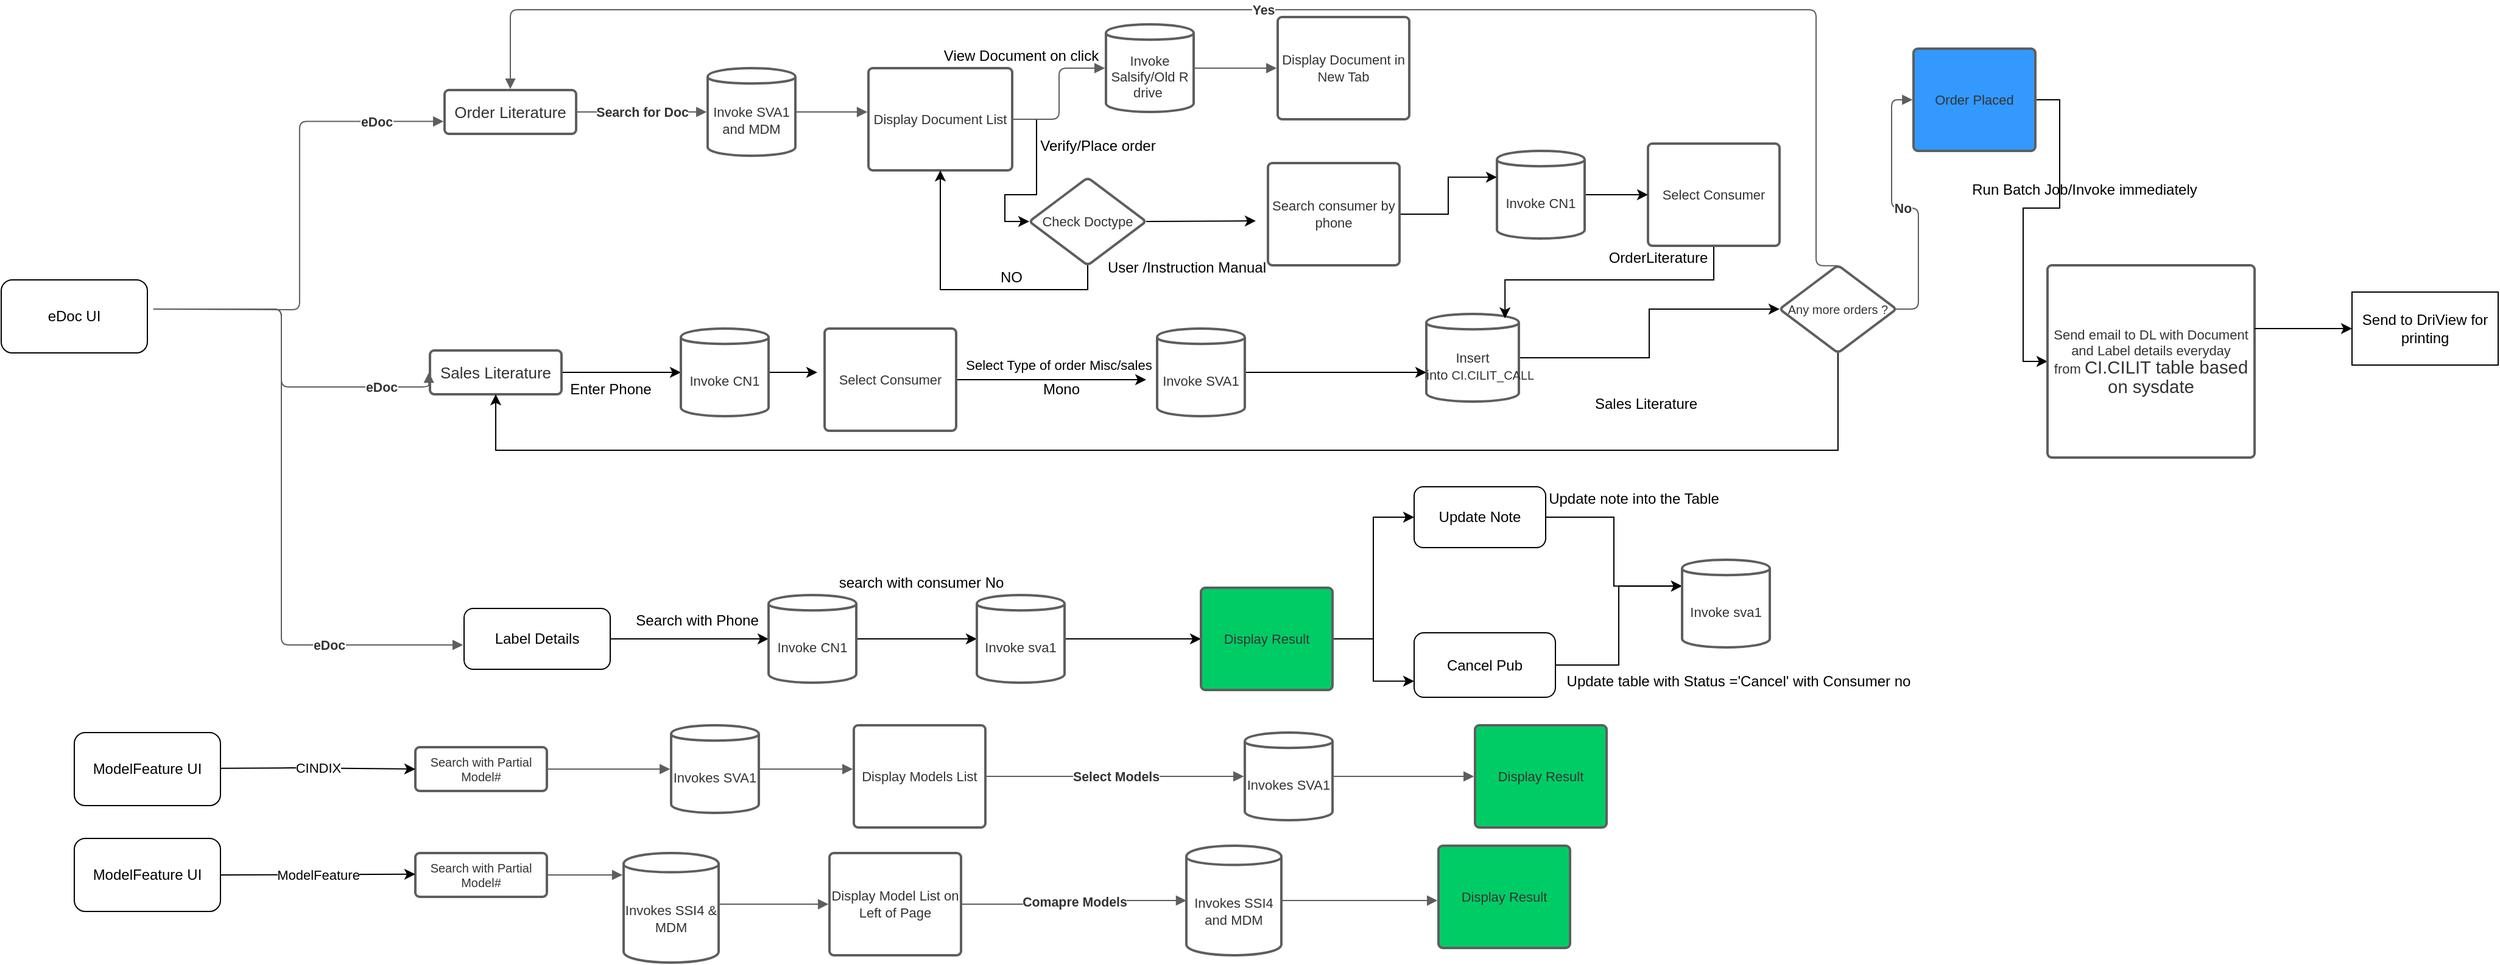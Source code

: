 <mxfile version="13.10.4" type="github">
  <diagram id="0DkKz2EjrmcNMTaaRU0T" name="Page-1">
    <mxGraphModel dx="1460" dy="621" grid="1" gridSize="10" guides="1" tooltips="1" connect="1" arrows="1" fold="1" page="1" pageScale="1" pageWidth="850" pageHeight="1100" math="0" shadow="0">
      <root>
        <mxCell id="0" />
        <mxCell id="1" parent="0" />
        <UserObject label="Order Literature" lucidchartObjectId="pBjLOZaNNB7b" id="a1okjNHGLK1KyI7zbIEn-5">
          <mxCell style="html=1;overflow=block;whiteSpace=wrap;;whiteSpace=wrap;fontSize=13;fontColor=#333333;spacing=0;strokeColor=#5e5e5e;strokeOpacity=100;rounded=1;absoluteArcSize=1;arcSize=7;strokeWidth=2;" vertex="1" zOrder="2" parent="1">
            <mxGeometry x="384" y="84" width="108" height="36" as="geometry" />
          </mxCell>
        </UserObject>
        <mxCell id="a1okjNHGLK1KyI7zbIEn-6" style="edgeStyle=orthogonalEdgeStyle;rounded=0;orthogonalLoop=1;jettySize=auto;html=1;exitX=1;exitY=0.5;exitDx=0;exitDy=0;entryX=0;entryY=0.5;entryDx=0;entryDy=0;" edge="1" parent="1" source="a1okjNHGLK1KyI7zbIEn-7" target="a1okjNHGLK1KyI7zbIEn-80">
          <mxGeometry relative="1" as="geometry" />
        </mxCell>
        <UserObject label="Sales Literature" lucidchartObjectId="YBjLfeXOZ875" id="a1okjNHGLK1KyI7zbIEn-7">
          <mxCell style="html=1;overflow=block;whiteSpace=wrap;;whiteSpace=wrap;fontSize=13;fontColor=#333333;spacing=0;strokeColor=#5e5e5e;strokeOpacity=100;rounded=1;absoluteArcSize=1;arcSize=7;strokeWidth=2;" vertex="1" zOrder="3" parent="1">
            <mxGeometry x="372" y="298" width="108" height="36" as="geometry" />
          </mxCell>
        </UserObject>
        <UserObject label="" lucidchartObjectId="IDjLZH2CIHoi" id="a1okjNHGLK1KyI7zbIEn-9">
          <mxCell style="html=1;jettySize=18;whiteSpace=wrap;fontSize=11;strokeColor=#5E5E5E;rounded=1;arcSize=12;edgeStyle=orthogonalEdgeStyle;startArrow=none;;endArrow=block;endFill=1;;exitX=1.007;exitY=0.5;exitPerimeter=0;entryX=-0.008;entryY=0.5;entryPerimeter=0;" edge="1" parent="1" target="a1okjNHGLK1KyI7zbIEn-7">
            <mxGeometry width="100" height="100" relative="1" as="geometry">
              <Array as="points">
                <mxPoint x="250" y="264" />
                <mxPoint x="250" y="328" />
              </Array>
              <mxPoint x="144.924" y="264" as="sourcePoint" />
            </mxGeometry>
          </mxCell>
        </UserObject>
        <mxCell id="a1okjNHGLK1KyI7zbIEn-10" value="eDoc" style="text;html=1;resizable=0;labelBackgroundColor=#ffffff;align=center;verticalAlign=middle;fontStyle=1;fontColor=#333333;;fontSize=10.667;" vertex="1" parent="a1okjNHGLK1KyI7zbIEn-9">
          <mxGeometry x="0.657" relative="1" as="geometry" />
        </mxCell>
        <UserObject label="" lucidchartObjectId="6DjLCiu6LorC" id="a1okjNHGLK1KyI7zbIEn-11">
          <mxCell style="html=1;jettySize=18;whiteSpace=wrap;fontSize=11;strokeColor=#5E5E5E;rounded=1;arcSize=12;edgeStyle=orthogonalEdgeStyle;startArrow=none;;endArrow=block;endFill=1;;exitX=1.007;exitY=0.5;exitPerimeter=0;entryX=-0.008;entryY=0.717;entryPerimeter=0;" edge="1" parent="1" target="a1okjNHGLK1KyI7zbIEn-5">
            <mxGeometry width="100" height="100" relative="1" as="geometry">
              <Array as="points" />
              <mxPoint x="144.924" y="264" as="sourcePoint" />
            </mxGeometry>
          </mxCell>
        </UserObject>
        <mxCell id="a1okjNHGLK1KyI7zbIEn-12" value="eDoc" style="text;html=1;resizable=0;labelBackgroundColor=#ffffff;align=center;verticalAlign=middle;fontStyle=1;fontColor=#333333;;fontSize=10.667;" vertex="1" parent="a1okjNHGLK1KyI7zbIEn-11">
          <mxGeometry x="0.717" relative="1" as="geometry" />
        </mxCell>
        <UserObject label="" lucidchartObjectId="fEjLspF8iSy~" id="a1okjNHGLK1KyI7zbIEn-13">
          <mxCell style="html=1;jettySize=18;whiteSpace=wrap;fontSize=11;strokeColor=#5E5E5E;rounded=1;arcSize=12;edgeStyle=orthogonalEdgeStyle;startArrow=none;;endArrow=block;endFill=1;;exitX=1.007;exitY=0.5;exitPerimeter=0;entryX=-0.008;entryY=0.5;entryPerimeter=0;" edge="1" parent="1">
            <mxGeometry width="100" height="100" relative="1" as="geometry">
              <Array as="points">
                <mxPoint x="250" y="264" />
                <mxPoint x="250" y="540" />
              </Array>
              <mxPoint x="144.924" y="264" as="sourcePoint" />
              <mxPoint x="399.136" y="540" as="targetPoint" />
            </mxGeometry>
          </mxCell>
        </UserObject>
        <mxCell id="a1okjNHGLK1KyI7zbIEn-14" value="eDoc" style="text;html=1;resizable=0;labelBackgroundColor=#ffffff;align=center;verticalAlign=middle;fontStyle=1;fontColor=#333333;;fontSize=10.667;" vertex="1" parent="a1okjNHGLK1KyI7zbIEn-13">
          <mxGeometry x="0.585" relative="1" as="geometry" />
        </mxCell>
        <UserObject label="Search with  Partial Model#" lucidchartObjectId="1EjL6-oOuRn1" id="a1okjNHGLK1KyI7zbIEn-17">
          <mxCell style="html=1;overflow=block;whiteSpace=wrap;;whiteSpace=wrap;fontSize=10;fontColor=#333333;spacing=0;strokeColor=#5e5e5e;strokeOpacity=100;rounded=1;absoluteArcSize=1;arcSize=7;strokeWidth=2;" vertex="1" zOrder="11" parent="1">
            <mxGeometry x="360" y="624" width="108" height="36" as="geometry" />
          </mxCell>
        </UserObject>
        <UserObject label="Search with  Partial Model#" lucidchartObjectId="lHjLN2XoaWTJ" id="a1okjNHGLK1KyI7zbIEn-18">
          <mxCell style="html=1;overflow=block;whiteSpace=wrap;;whiteSpace=wrap;fontSize=10;fontColor=#333333;spacing=0;strokeColor=#5e5e5e;strokeOpacity=100;rounded=1;absoluteArcSize=1;arcSize=7;strokeWidth=2;" vertex="1" zOrder="12" parent="1">
            <mxGeometry x="360" y="711" width="108" height="36" as="geometry" />
          </mxCell>
        </UserObject>
        <UserObject label="Display Models List" lucidchartObjectId="w.kLbMs-QvT~" id="a1okjNHGLK1KyI7zbIEn-19">
          <mxCell style="html=1;overflow=block;whiteSpace=wrap;;whiteSpace=wrap;fontSize=11;fontColor=#333333;spacing=0;strokeColor=#5e5e5e;strokeOpacity=100;rounded=1;absoluteArcSize=1;arcSize=7;strokeWidth=2;" vertex="1" zOrder="15" parent="1">
            <mxGeometry x="720" y="606" width="108" height="84" as="geometry" />
          </mxCell>
        </UserObject>
        <UserObject label="Display Result" lucidchartObjectId="ralL7fFfY5tx" id="a1okjNHGLK1KyI7zbIEn-21">
          <mxCell style="html=1;overflow=block;whiteSpace=wrap;;whiteSpace=wrap;fontSize=11;fontColor=#333333;spacing=0;strokeColor=#5e5e5e;strokeOpacity=100;rounded=1;absoluteArcSize=1;arcSize=7;strokeWidth=2;fillColor=#00CC66;" vertex="1" zOrder="21" parent="1">
            <mxGeometry x="1230" y="606" width="108" height="84" as="geometry" />
          </mxCell>
        </UserObject>
        <UserObject label="" lucidchartObjectId="JalLRUOVvGad" id="a1okjNHGLK1KyI7zbIEn-22">
          <mxCell style="html=1;jettySize=18;whiteSpace=wrap;fontSize=11;strokeColor=#5E5E5E;rounded=1;arcSize=12;edgeStyle=orthogonalEdgeStyle;startArrow=none;;endArrow=block;endFill=1;;exitX=1.008;exitY=0.5;exitPerimeter=0;entryX=-0.012;entryY=0.5;entryPerimeter=0;" edge="1" parent="1" source="a1okjNHGLK1KyI7zbIEn-17" target="a1okjNHGLK1KyI7zbIEn-43">
            <mxGeometry width="100" height="100" relative="1" as="geometry">
              <Array as="points" />
            </mxGeometry>
          </mxCell>
        </UserObject>
        <UserObject label="" lucidchartObjectId="SalLrzvb_-Va" id="a1okjNHGLK1KyI7zbIEn-23">
          <mxCell style="html=1;jettySize=18;whiteSpace=wrap;fontSize=11;strokeColor=#5E5E5E;rounded=1;arcSize=12;edgeStyle=orthogonalEdgeStyle;startArrow=none;;endArrow=block;endFill=1;;exitX=1.013;exitY=0.5;exitPerimeter=0;entryX=-0.008;entryY=0.5;entryPerimeter=0;" edge="1" parent="1" source="a1okjNHGLK1KyI7zbIEn-45" target="a1okjNHGLK1KyI7zbIEn-21">
            <mxGeometry width="100" height="100" relative="1" as="geometry">
              <Array as="points" />
            </mxGeometry>
          </mxCell>
        </UserObject>
        <UserObject label="Display Model List on Left of Page" lucidchartObjectId="qclLVQgFfYEK" id="a1okjNHGLK1KyI7zbIEn-25">
          <mxCell style="html=1;overflow=block;whiteSpace=wrap;;whiteSpace=wrap;fontSize=11;fontColor=#333333;spacing=0;strokeColor=#5e5e5e;strokeOpacity=100;rounded=1;absoluteArcSize=1;arcSize=7;strokeWidth=2;" vertex="1" zOrder="29" parent="1">
            <mxGeometry x="700" y="711" width="108" height="84" as="geometry" />
          </mxCell>
        </UserObject>
        <UserObject label="" lucidchartObjectId="gdlLRa8zKXkX" id="a1okjNHGLK1KyI7zbIEn-26">
          <mxCell style="html=1;jettySize=18;whiteSpace=wrap;fontSize=11;strokeColor=#5E5E5E;rounded=1;arcSize=12;edgeStyle=orthogonalEdgeStyle;startArrow=none;;endArrow=block;endFill=1;;exitX=1.008;exitY=0.5;exitPerimeter=0;entryX=-0.012;entryY=0.5;entryPerimeter=0;" edge="1" parent="1" source="a1okjNHGLK1KyI7zbIEn-19" target="a1okjNHGLK1KyI7zbIEn-45">
            <mxGeometry width="100" height="100" relative="1" as="geometry">
              <Array as="points" />
            </mxGeometry>
          </mxCell>
        </UserObject>
        <mxCell id="a1okjNHGLK1KyI7zbIEn-27" value="Select Models" style="text;html=1;resizable=0;labelBackgroundColor=#ffffff;align=center;verticalAlign=middle;fontStyle=1;fontColor=#333333;;fontSize=10.667;" vertex="1" parent="a1okjNHGLK1KyI7zbIEn-26">
          <mxGeometry relative="1" as="geometry" />
        </mxCell>
        <UserObject label="" lucidchartObjectId="ydlLN4fiP4Qo" id="a1okjNHGLK1KyI7zbIEn-28">
          <mxCell style="html=1;jettySize=18;whiteSpace=wrap;fontSize=11;strokeColor=#5E5E5E;rounded=1;arcSize=12;edgeStyle=orthogonalEdgeStyle;startArrow=none;;endArrow=block;endFill=1;;exitX=1.008;exitY=0.5;exitPerimeter=0;entryX=0;entryY=0.5;entryDx=0;entryDy=0;" edge="1" parent="1" source="a1okjNHGLK1KyI7zbIEn-25" target="a1okjNHGLK1KyI7zbIEn-48">
            <mxGeometry width="100" height="100" relative="1" as="geometry">
              <Array as="points" />
              <mxPoint x="959" y="726" as="targetPoint" />
            </mxGeometry>
          </mxCell>
        </UserObject>
        <mxCell id="a1okjNHGLK1KyI7zbIEn-29" value="Comapre Models" style="text;html=1;resizable=0;labelBackgroundColor=#ffffff;align=center;verticalAlign=middle;fontStyle=1;fontColor=#333333;;fontSize=10.667;" vertex="1" parent="a1okjNHGLK1KyI7zbIEn-28">
          <mxGeometry relative="1" as="geometry" />
        </mxCell>
        <UserObject label="Display Result" lucidchartObjectId="jelLRvVD97Lu" id="a1okjNHGLK1KyI7zbIEn-30">
          <mxCell style="html=1;overflow=block;whiteSpace=wrap;;whiteSpace=wrap;fontSize=11;fontColor=#333333;spacing=0;strokeColor=#5e5e5e;strokeOpacity=100;rounded=1;absoluteArcSize=1;arcSize=7;strokeWidth=2;fillColor=#00CC66;" vertex="1" zOrder="33" parent="1">
            <mxGeometry x="1200" y="705" width="108" height="84" as="geometry" />
          </mxCell>
        </UserObject>
        <UserObject label="" lucidchartObjectId="qklLeJbfT2Jp" id="a1okjNHGLK1KyI7zbIEn-38">
          <mxCell style="html=1;jettySize=18;whiteSpace=wrap;fontSize=11;strokeColor=#5E5E5E;rounded=1;arcSize=12;edgeStyle=orthogonalEdgeStyle;startArrow=none;;endArrow=block;endFill=1;;exitX=1.012;exitY=0.467;exitPerimeter=0;entryX=-0.008;entryY=0.5;entryPerimeter=0;" edge="1" parent="1" source="a1okjNHGLK1KyI7zbIEn-47" target="a1okjNHGLK1KyI7zbIEn-25">
            <mxGeometry width="100" height="100" relative="1" as="geometry">
              <Array as="points" />
            </mxGeometry>
          </mxCell>
        </UserObject>
        <UserObject label="Invokes SVA1" lucidchartObjectId="5ElLfKKwqaxA" id="a1okjNHGLK1KyI7zbIEn-43">
          <mxCell style="html=1;overflow=block;whiteSpace=wrap;shape=cylinder;size=0.1;anchorPointDirection=0;boundedLbl=1;;whiteSpace=wrap;fontSize=11;fontColor=#333333;spacing=3;strokeColor=#5e5e5e;strokeOpacity=100;rounded=1;absoluteArcSize=1;arcSize=7;strokeWidth=2;" vertex="1" zOrder="52" parent="1">
            <mxGeometry x="570" y="606" width="72" height="72" as="geometry" />
          </mxCell>
        </UserObject>
        <UserObject label="" lucidchartObjectId="vFlLTLDrGMOa" id="a1okjNHGLK1KyI7zbIEn-44">
          <mxCell style="html=1;jettySize=18;whiteSpace=wrap;fontSize=11;strokeColor=#5E5E5E;rounded=1;arcSize=12;edgeStyle=orthogonalEdgeStyle;startArrow=none;;endArrow=block;endFill=1;;exitX=1.013;exitY=0.5;exitPerimeter=0;entryX=-0.008;entryY=0.429;entryPerimeter=0;" edge="1" parent="1" source="a1okjNHGLK1KyI7zbIEn-43" target="a1okjNHGLK1KyI7zbIEn-19">
            <mxGeometry width="100" height="100" relative="1" as="geometry">
              <Array as="points" />
            </mxGeometry>
          </mxCell>
        </UserObject>
        <UserObject label="Invokes SVA1" lucidchartObjectId="FFlL.7ixTbK2" id="a1okjNHGLK1KyI7zbIEn-45">
          <mxCell style="html=1;overflow=block;whiteSpace=wrap;shape=cylinder;size=0.1;anchorPointDirection=0;boundedLbl=1;;whiteSpace=wrap;fontSize=11;fontColor=#333333;spacing=3;strokeColor=#5e5e5e;strokeOpacity=100;rounded=1;absoluteArcSize=1;arcSize=7;strokeWidth=2;" vertex="1" zOrder="54" parent="1">
            <mxGeometry x="1041" y="612" width="72" height="72" as="geometry" />
          </mxCell>
        </UserObject>
        <UserObject label="Invokes SSI4 &amp;amp; MDM" lucidchartObjectId="d3lL2R2NC.Hh" id="a1okjNHGLK1KyI7zbIEn-47">
          <mxCell style="html=1;overflow=block;whiteSpace=wrap;shape=cylinder;size=0.1;anchorPointDirection=0;boundedLbl=1;;whiteSpace=wrap;fontSize=11;fontColor=#333333;spacing=3;strokeColor=#5e5e5e;strokeOpacity=100;rounded=1;absoluteArcSize=1;arcSize=7;strokeWidth=2;" vertex="1" zOrder="56" parent="1">
            <mxGeometry x="531" y="711" width="78" height="90" as="geometry" />
          </mxCell>
        </UserObject>
        <UserObject label="Invokes SSI4 and MDM" lucidchartObjectId="Y3lLBH1f6Dpu" id="a1okjNHGLK1KyI7zbIEn-48">
          <mxCell style="html=1;overflow=block;whiteSpace=wrap;shape=cylinder;size=0.1;anchorPointDirection=0;boundedLbl=1;;whiteSpace=wrap;fontSize=11;fontColor=#333333;spacing=3;strokeColor=#5e5e5e;strokeOpacity=100;rounded=1;absoluteArcSize=1;arcSize=7;strokeWidth=2;" vertex="1" zOrder="58" parent="1">
            <mxGeometry x="993" y="705" width="78" height="90" as="geometry" />
          </mxCell>
        </UserObject>
        <UserObject label="" lucidchartObjectId=".3lLixVcu4Cx" id="a1okjNHGLK1KyI7zbIEn-49">
          <mxCell style="html=1;jettySize=18;whiteSpace=wrap;fontSize=11;strokeColor=#5E5E5E;rounded=1;arcSize=12;edgeStyle=orthogonalEdgeStyle;startArrow=none;;endArrow=block;endFill=1;;exitX=1.012;exitY=0.5;exitPerimeter=0;entryX=-0.008;entryY=0.536;entryPerimeter=0;" edge="1" parent="1" source="a1okjNHGLK1KyI7zbIEn-48" target="a1okjNHGLK1KyI7zbIEn-30">
            <mxGeometry width="100" height="100" relative="1" as="geometry">
              <Array as="points" />
            </mxGeometry>
          </mxCell>
        </UserObject>
        <UserObject label="" lucidchartObjectId="h4lL6PXlET3E" id="a1okjNHGLK1KyI7zbIEn-50">
          <mxCell style="html=1;jettySize=18;whiteSpace=wrap;fontSize=11;strokeColor=#5E5E5E;rounded=1;arcSize=12;edgeStyle=orthogonalEdgeStyle;startArrow=none;;endArrow=block;endFill=1;;exitX=1.008;exitY=0.5;exitPerimeter=0;entryX=-0.012;entryY=0.2;entryPerimeter=0;" edge="1" parent="1" source="a1okjNHGLK1KyI7zbIEn-18" target="a1okjNHGLK1KyI7zbIEn-47">
            <mxGeometry width="100" height="100" relative="1" as="geometry">
              <Array as="points" />
            </mxGeometry>
          </mxCell>
        </UserObject>
        <UserObject label="" lucidchartObjectId="N5lLcx2AEiov" id="a1okjNHGLK1KyI7zbIEn-53">
          <mxCell style="html=1;jettySize=18;whiteSpace=wrap;fontSize=11;strokeColor=#5E5E5E;rounded=1;arcSize=12;edgeStyle=orthogonalEdgeStyle;startArrow=none;;endArrow=block;endFill=1;;exitX=1.008;exitY=0.5;exitPerimeter=0;entryX=-0.012;entryY=0.5;entryPerimeter=0;" edge="1" parent="1" source="a1okjNHGLK1KyI7zbIEn-5" target="a1okjNHGLK1KyI7zbIEn-55">
            <mxGeometry width="100" height="100" relative="1" as="geometry">
              <Array as="points" />
            </mxGeometry>
          </mxCell>
        </UserObject>
        <mxCell id="a1okjNHGLK1KyI7zbIEn-54" value="Search for Doc" style="text;html=1;resizable=0;labelBackgroundColor=#ffffff;align=center;verticalAlign=middle;fontStyle=1;fontColor=#333333;;fontSize=10.667;" vertex="1" parent="a1okjNHGLK1KyI7zbIEn-53">
          <mxGeometry relative="1" as="geometry" />
        </mxCell>
        <UserObject label="Invoke SVA1 and MDM" lucidchartObjectId="U5lLO8k~4eli" id="a1okjNHGLK1KyI7zbIEn-55">
          <mxCell style="html=1;overflow=block;whiteSpace=wrap;shape=cylinder;size=0.1;anchorPointDirection=0;boundedLbl=1;;whiteSpace=wrap;fontSize=11;fontColor=#333333;spacing=3;strokeColor=#5e5e5e;strokeOpacity=100;rounded=1;absoluteArcSize=1;arcSize=7;strokeWidth=2;" vertex="1" zOrder="64" parent="1">
            <mxGeometry x="600" y="66" width="72" height="72" as="geometry" />
          </mxCell>
        </UserObject>
        <mxCell id="a1okjNHGLK1KyI7zbIEn-56" style="edgeStyle=orthogonalEdgeStyle;rounded=0;orthogonalLoop=1;jettySize=auto;html=1;exitX=1;exitY=0.5;exitDx=0;exitDy=0;entryX=0;entryY=0.5;entryDx=0;entryDy=0;" edge="1" parent="1" source="a1okjNHGLK1KyI7zbIEn-57" target="a1okjNHGLK1KyI7zbIEn-93">
          <mxGeometry relative="1" as="geometry" />
        </mxCell>
        <UserObject label="Display Document List" lucidchartObjectId="f6lL8H.bw~57" id="a1okjNHGLK1KyI7zbIEn-57">
          <mxCell style="html=1;overflow=block;whiteSpace=wrap;;whiteSpace=wrap;fontSize=11;fontColor=#333333;spacing=0;strokeColor=#5e5e5e;strokeOpacity=100;rounded=1;absoluteArcSize=1;arcSize=7;strokeWidth=2;" vertex="1" zOrder="65" parent="1">
            <mxGeometry x="732" y="66" width="118" height="84" as="geometry" />
          </mxCell>
        </UserObject>
        <UserObject label="" lucidchartObjectId="46lL.0iiIbT6" id="a1okjNHGLK1KyI7zbIEn-58">
          <mxCell style="html=1;jettySize=18;whiteSpace=wrap;fontSize=11;strokeColor=#5E5E5E;rounded=1;arcSize=12;edgeStyle=orthogonalEdgeStyle;startArrow=none;;endArrow=block;endFill=1;;exitX=1.013;exitY=0.5;exitPerimeter=0;entryX=-0.008;entryY=0.429;entryPerimeter=0;" edge="1" parent="1" source="a1okjNHGLK1KyI7zbIEn-55" target="a1okjNHGLK1KyI7zbIEn-57">
            <mxGeometry width="100" height="100" relative="1" as="geometry">
              <Array as="points" />
            </mxGeometry>
          </mxCell>
        </UserObject>
        <UserObject label="Display Document in New Tab " lucidchartObjectId="q7lL51Yi-YE-" id="a1okjNHGLK1KyI7zbIEn-59">
          <mxCell style="html=1;overflow=block;whiteSpace=wrap;;whiteSpace=wrap;fontSize=11;fontColor=#333333;spacing=0;strokeColor=#5E5E5E;rounded=1;absoluteArcSize=1;arcSize=7;strokeWidth=2;" vertex="1" zOrder="68" parent="1">
            <mxGeometry x="1068" y="24" width="108" height="84" as="geometry" />
          </mxCell>
        </UserObject>
        <UserObject label="Invoke Salsify/Old R drive&amp;nbsp;" lucidchartObjectId="V7lLfkhFgSl-" id="a1okjNHGLK1KyI7zbIEn-60">
          <mxCell style="html=1;overflow=block;whiteSpace=wrap;shape=cylinder;size=0.1;anchorPointDirection=0;boundedLbl=1;;whiteSpace=wrap;fontSize=11;fontColor=#333333;spacing=3;strokeColor=#5e5e5e;strokeOpacity=100;rounded=1;absoluteArcSize=1;arcSize=7;strokeWidth=2;" vertex="1" zOrder="69" parent="1">
            <mxGeometry x="927" y="30" width="72" height="72" as="geometry" />
          </mxCell>
        </UserObject>
        <UserObject label="" lucidchartObjectId="i8lLnyoPt401" id="a1okjNHGLK1KyI7zbIEn-61">
          <mxCell style="html=1;jettySize=18;whiteSpace=wrap;fontSize=11;strokeColor=#5E5E5E;rounded=1;arcSize=12;edgeStyle=orthogonalEdgeStyle;startArrow=none;;endArrow=block;endFill=1;;exitX=1.008;exitY=0.5;exitPerimeter=0;entryX=-0.012;entryY=0.5;entryPerimeter=0;" edge="1" parent="1" source="a1okjNHGLK1KyI7zbIEn-57" target="a1okjNHGLK1KyI7zbIEn-60">
            <mxGeometry width="100" height="100" relative="1" as="geometry">
              <Array as="points" />
            </mxGeometry>
          </mxCell>
        </UserObject>
        <UserObject label="" lucidchartObjectId="m8lL5bD0e4uA" id="a1okjNHGLK1KyI7zbIEn-62">
          <mxCell style="html=1;jettySize=18;whiteSpace=wrap;fontSize=11;strokeColor=#5E5E5E;rounded=1;arcSize=12;edgeStyle=orthogonalEdgeStyle;startArrow=none;;endArrow=block;endFill=1;;exitX=1.013;exitY=0.5;exitPerimeter=0;entryX=-0.008;entryY=0.5;entryPerimeter=0;" edge="1" parent="1" source="a1okjNHGLK1KyI7zbIEn-60" target="a1okjNHGLK1KyI7zbIEn-59">
            <mxGeometry width="100" height="100" relative="1" as="geometry">
              <Array as="points" />
            </mxGeometry>
          </mxCell>
        </UserObject>
        <mxCell id="a1okjNHGLK1KyI7zbIEn-63" style="edgeStyle=orthogonalEdgeStyle;rounded=0;orthogonalLoop=1;jettySize=auto;html=1;exitX=1;exitY=0.5;exitDx=0;exitDy=0;entryX=0;entryY=0.5;entryDx=0;entryDy=0;" edge="1" parent="1" source="a1okjNHGLK1KyI7zbIEn-64" target="a1okjNHGLK1KyI7zbIEn-70">
          <mxGeometry relative="1" as="geometry">
            <mxPoint x="1300" y="192" as="targetPoint" />
          </mxGeometry>
        </mxCell>
        <UserObject label="Insert into&amp;nbsp;&lt;span style=&quot;line-height: 107% ; font-family: &amp;#34;calibri&amp;#34; , sans-serif&quot;&gt;&lt;font style=&quot;font-size: 10px&quot;&gt;CI.CILIT_CALL&lt;/font&gt;&lt;/span&gt;" lucidchartObjectId="f9lLoPnGk6is" id="a1okjNHGLK1KyI7zbIEn-64">
          <mxCell style="html=1;overflow=block;whiteSpace=wrap;shape=cylinder;size=0.1;anchorPointDirection=0;boundedLbl=1;;whiteSpace=wrap;fontSize=11;fontColor=#333333;spacing=3;strokeColor=#5e5e5e;strokeOpacity=100;rounded=1;absoluteArcSize=1;arcSize=7;strokeWidth=2;" vertex="1" zOrder="73" parent="1">
            <mxGeometry x="1190" y="268" width="76" height="72" as="geometry" />
          </mxCell>
        </UserObject>
        <mxCell id="a1okjNHGLK1KyI7zbIEn-65" style="edgeStyle=orthogonalEdgeStyle;rounded=0;orthogonalLoop=1;jettySize=auto;html=1;exitX=0.5;exitY=1;exitDx=0;exitDy=0;entryX=0.85;entryY=0.05;entryDx=0;entryDy=0;entryPerimeter=0;" edge="1" parent="1" source="a1okjNHGLK1KyI7zbIEn-66" target="a1okjNHGLK1KyI7zbIEn-64">
          <mxGeometry relative="1" as="geometry" />
        </mxCell>
        <UserObject label="Select Consumer" lucidchartObjectId="B9lLTGhqk9ZV" id="a1okjNHGLK1KyI7zbIEn-66">
          <mxCell style="html=1;overflow=block;whiteSpace=wrap;;whiteSpace=wrap;fontSize=11;fontColor=#333333;spacing=0;strokeColor=#5e5e5e;strokeOpacity=100;rounded=1;absoluteArcSize=1;arcSize=7;strokeWidth=2;" vertex="1" zOrder="74" parent="1">
            <mxGeometry x="1372" y="128" width="108" height="84" as="geometry" />
          </mxCell>
        </UserObject>
        <mxCell id="a1okjNHGLK1KyI7zbIEn-67" style="edgeStyle=orthogonalEdgeStyle;rounded=0;orthogonalLoop=1;jettySize=auto;html=1;exitX=1;exitY=0.5;exitDx=0;exitDy=0;entryX=0;entryY=0.5;entryDx=0;entryDy=0;" edge="1" parent="1" source="a1okjNHGLK1KyI7zbIEn-68" target="a1okjNHGLK1KyI7zbIEn-66">
          <mxGeometry relative="1" as="geometry" />
        </mxCell>
        <UserObject label="Invoke CN1" lucidchartObjectId="I_lLpCg9F2I." id="a1okjNHGLK1KyI7zbIEn-68">
          <mxCell style="html=1;overflow=block;whiteSpace=wrap;shape=cylinder;size=0.1;anchorPointDirection=0;boundedLbl=1;;whiteSpace=wrap;fontSize=11;fontColor=#333333;spacing=3;strokeColor=#5e5e5e;strokeOpacity=100;rounded=1;absoluteArcSize=1;arcSize=7;strokeWidth=2;" vertex="1" zOrder="75" parent="1">
            <mxGeometry x="1248" y="134" width="72" height="72" as="geometry" />
          </mxCell>
        </UserObject>
        <mxCell id="a1okjNHGLK1KyI7zbIEn-69" style="edgeStyle=orthogonalEdgeStyle;rounded=0;orthogonalLoop=1;jettySize=auto;html=1;exitX=0.5;exitY=1;exitDx=0;exitDy=0;entryX=0.5;entryY=1;entryDx=0;entryDy=0;" edge="1" parent="1" source="a1okjNHGLK1KyI7zbIEn-70" target="a1okjNHGLK1KyI7zbIEn-7">
          <mxGeometry relative="1" as="geometry">
            <Array as="points">
              <mxPoint x="1422" y="380" />
              <mxPoint x="425" y="380" />
            </Array>
          </mxGeometry>
        </mxCell>
        <UserObject label="&lt;font style=&quot;font-size: 10px&quot;&gt;Any more orders ?&lt;/font&gt;" lucidchartObjectId="8_lLlx0jThdN" id="a1okjNHGLK1KyI7zbIEn-70">
          <mxCell style="html=1;overflow=block;whiteSpace=wrap;rhombus;whiteSpace=wrap;fontSize=11;fontColor=#333333;spacing=3;strokeColor=#5e5e5e;strokeOpacity=100;rounded=1;absoluteArcSize=1;arcSize=7;strokeWidth=2;" vertex="1" zOrder="76" parent="1">
            <mxGeometry x="1480" y="228" width="96" height="72" as="geometry" />
          </mxCell>
        </UserObject>
        <UserObject label="" lucidchartObjectId="l.lLKTMPlHPw" id="a1okjNHGLK1KyI7zbIEn-71">
          <mxCell style="html=1;jettySize=18;whiteSpace=wrap;fontSize=10;fontColor=#333333;fontStyle=1;strokeColor=#5E5E5E;rounded=1;arcSize=12;edgeStyle=orthogonalEdgeStyle;startArrow=none;;endArrow=block;endFill=1;;exitX=0.5;exitY=0.006;exitPerimeter=0;entryX=0.5;entryY=-0.025;entryPerimeter=0;" edge="1" parent="1" source="a1okjNHGLK1KyI7zbIEn-70" target="a1okjNHGLK1KyI7zbIEn-5">
            <mxGeometry width="100" height="100" relative="1" as="geometry">
              <Array as="points">
                <mxPoint x="1510" y="228" />
                <mxPoint x="1510" y="18" />
                <mxPoint x="438" y="18" />
              </Array>
            </mxGeometry>
          </mxCell>
        </UserObject>
        <mxCell id="a1okjNHGLK1KyI7zbIEn-72" value="Yes" style="text;html=1;resizable=0;labelBackgroundColor=#ffffff;align=center;verticalAlign=middle;fontStyle=1;fontColor=#333333;;fontSize=10.667;" vertex="1" parent="a1okjNHGLK1KyI7zbIEn-71">
          <mxGeometry relative="1" as="geometry" />
        </mxCell>
        <UserObject label="" lucidchartObjectId="I.lL2wCSHQkV" id="a1okjNHGLK1KyI7zbIEn-73">
          <mxCell style="html=1;jettySize=18;whiteSpace=wrap;fontSize=10;fontColor=#333333;fontStyle=1;strokeColor=#5E5E5E;rounded=1;arcSize=12;edgeStyle=orthogonalEdgeStyle;startArrow=none;;endArrow=block;endFill=1;;exitX=0.991;exitY=0.5;exitPerimeter=0;entryX=-0.008;entryY=0.5;entryPerimeter=0;" edge="1" parent="1" source="a1okjNHGLK1KyI7zbIEn-70" target="a1okjNHGLK1KyI7zbIEn-76">
            <mxGeometry width="100" height="100" relative="1" as="geometry">
              <Array as="points" />
            </mxGeometry>
          </mxCell>
        </UserObject>
        <mxCell id="a1okjNHGLK1KyI7zbIEn-74" value="No" style="text;html=1;resizable=0;labelBackgroundColor=#ffffff;align=center;verticalAlign=middle;fontStyle=1;fontColor=#333333;;fontSize=10.667;" vertex="1" parent="a1okjNHGLK1KyI7zbIEn-73">
          <mxGeometry relative="1" as="geometry" />
        </mxCell>
        <mxCell id="a1okjNHGLK1KyI7zbIEn-75" style="edgeStyle=orthogonalEdgeStyle;rounded=0;orthogonalLoop=1;jettySize=auto;html=1;exitX=1;exitY=0.5;exitDx=0;exitDy=0;entryX=0;entryY=0.5;entryDx=0;entryDy=0;" edge="1" parent="1" source="a1okjNHGLK1KyI7zbIEn-76" target="a1okjNHGLK1KyI7zbIEn-90">
          <mxGeometry relative="1" as="geometry" />
        </mxCell>
        <UserObject label="Order Placed" lucidchartObjectId="R.lLBaoUMZ3C" id="a1okjNHGLK1KyI7zbIEn-76">
          <mxCell style="html=1;overflow=block;whiteSpace=wrap;;whiteSpace=wrap;fontSize=11;fontColor=#333333;spacing=0;strokeColor=#5e5e5e;strokeOpacity=100;rounded=1;absoluteArcSize=1;arcSize=7;strokeWidth=2;fillColor=#3399FF;" vertex="1" zOrder="79" parent="1">
            <mxGeometry x="1590" y="50" width="100" height="84" as="geometry" />
          </mxCell>
        </UserObject>
        <mxCell id="a1okjNHGLK1KyI7zbIEn-77" value="View Document on click" style="text;html=1;align=center;verticalAlign=middle;resizable=0;points=[];autosize=1;" vertex="1" parent="1">
          <mxGeometry x="787" y="46" width="140" height="20" as="geometry" />
        </mxCell>
        <mxCell id="a1okjNHGLK1KyI7zbIEn-79" style="edgeStyle=orthogonalEdgeStyle;rounded=0;orthogonalLoop=1;jettySize=auto;html=1;exitX=1;exitY=0.5;exitDx=0;exitDy=0;" edge="1" parent="1" source="a1okjNHGLK1KyI7zbIEn-80">
          <mxGeometry relative="1" as="geometry">
            <mxPoint x="690" y="316" as="targetPoint" />
          </mxGeometry>
        </mxCell>
        <UserObject label="Invoke CN1" lucidchartObjectId="I_lLpCg9F2I." id="a1okjNHGLK1KyI7zbIEn-80">
          <mxCell style="html=1;overflow=block;whiteSpace=wrap;shape=cylinder;size=0.1;anchorPointDirection=0;boundedLbl=1;;whiteSpace=wrap;fontSize=11;fontColor=#333333;spacing=3;strokeColor=#5e5e5e;strokeOpacity=100;rounded=1;absoluteArcSize=1;arcSize=7;strokeWidth=2;" vertex="1" zOrder="75" parent="1">
            <mxGeometry x="578" y="280" width="72" height="72" as="geometry" />
          </mxCell>
        </UserObject>
        <mxCell id="a1okjNHGLK1KyI7zbIEn-81" style="edgeStyle=orthogonalEdgeStyle;rounded=0;orthogonalLoop=1;jettySize=auto;html=1;exitX=1;exitY=0.5;exitDx=0;exitDy=0;" edge="1" parent="1" source="a1okjNHGLK1KyI7zbIEn-83">
          <mxGeometry relative="1" as="geometry">
            <mxPoint x="960" y="322" as="targetPoint" />
            <Array as="points">
              <mxPoint x="880" y="322" />
              <mxPoint x="880" y="322" />
            </Array>
          </mxGeometry>
        </mxCell>
        <mxCell id="a1okjNHGLK1KyI7zbIEn-82" value="Select Type of order Misc/sales" style="edgeLabel;html=1;align=center;verticalAlign=middle;resizable=0;points=[];" vertex="1" connectable="0" parent="a1okjNHGLK1KyI7zbIEn-81">
          <mxGeometry x="-0.053" y="18" relative="1" as="geometry">
            <mxPoint x="10" y="6" as="offset" />
          </mxGeometry>
        </mxCell>
        <UserObject label="Select Consumer" lucidchartObjectId="B9lLTGhqk9ZV" id="a1okjNHGLK1KyI7zbIEn-83">
          <mxCell style="html=1;overflow=block;whiteSpace=wrap;;whiteSpace=wrap;fontSize=11;fontColor=#333333;spacing=0;strokeColor=#5e5e5e;strokeOpacity=100;rounded=1;absoluteArcSize=1;arcSize=7;strokeWidth=2;" vertex="1" zOrder="74" parent="1">
            <mxGeometry x="696" y="280" width="108" height="84" as="geometry" />
          </mxCell>
        </UserObject>
        <mxCell id="a1okjNHGLK1KyI7zbIEn-84" style="edgeStyle=orthogonalEdgeStyle;rounded=0;orthogonalLoop=1;jettySize=auto;html=1;exitX=1;exitY=0.5;exitDx=0;exitDy=0;" edge="1" parent="1" source="a1okjNHGLK1KyI7zbIEn-85">
          <mxGeometry relative="1" as="geometry">
            <mxPoint x="1190" y="316" as="targetPoint" />
          </mxGeometry>
        </mxCell>
        <UserObject label="Invoke SVA1" lucidchartObjectId="I_lLpCg9F2I." id="a1okjNHGLK1KyI7zbIEn-85">
          <mxCell style="html=1;overflow=block;whiteSpace=wrap;shape=cylinder;size=0.1;anchorPointDirection=0;boundedLbl=1;;whiteSpace=wrap;fontSize=11;fontColor=#333333;spacing=3;strokeColor=#5e5e5e;strokeOpacity=100;rounded=1;absoluteArcSize=1;arcSize=7;strokeWidth=2;" vertex="1" zOrder="75" parent="1">
            <mxGeometry x="969" y="280" width="72" height="72" as="geometry" />
          </mxCell>
        </UserObject>
        <mxCell id="a1okjNHGLK1KyI7zbIEn-86" value="Mono" style="text;html=1;align=center;verticalAlign=middle;resizable=0;points=[];autosize=1;" vertex="1" parent="1">
          <mxGeometry x="865" y="320" width="50" height="20" as="geometry" />
        </mxCell>
        <mxCell id="a1okjNHGLK1KyI7zbIEn-87" value="Enter Phone" style="text;html=1;align=center;verticalAlign=middle;resizable=0;points=[];autosize=1;" vertex="1" parent="1">
          <mxGeometry x="480" y="320" width="80" height="20" as="geometry" />
        </mxCell>
        <mxCell id="a1okjNHGLK1KyI7zbIEn-88" value="OrderLiterature" style="text;html=1;align=center;verticalAlign=middle;resizable=0;points=[];autosize=1;" vertex="1" parent="1">
          <mxGeometry x="1330" y="212" width="100" height="20" as="geometry" />
        </mxCell>
        <mxCell id="a1okjNHGLK1KyI7zbIEn-89" value="Sales Literature" style="text;html=1;align=center;verticalAlign=middle;resizable=0;points=[];autosize=1;" vertex="1" parent="1">
          <mxGeometry x="1320" y="332" width="100" height="20" as="geometry" />
        </mxCell>
        <UserObject label="Send email to DL with Document and Label details everyday from&amp;nbsp;&lt;span style=&quot;font-size: 11.0pt ; line-height: 107% ; font-family: &amp;#34;calibri&amp;#34; , sans-serif&quot;&gt;CI.CILIT table based on sysdate&lt;/span&gt;" lucidchartObjectId="q7lL51Yi-YE-" id="a1okjNHGLK1KyI7zbIEn-90">
          <mxCell style="html=1;overflow=block;whiteSpace=wrap;;whiteSpace=wrap;fontSize=11;fontColor=#333333;spacing=0;strokeColor=#5E5E5E;rounded=1;absoluteArcSize=1;arcSize=7;strokeWidth=2;" vertex="1" zOrder="68" parent="1">
            <mxGeometry x="1700" y="228" width="170" height="158" as="geometry" />
          </mxCell>
        </UserObject>
        <mxCell id="a1okjNHGLK1KyI7zbIEn-91" style="edgeStyle=orthogonalEdgeStyle;rounded=0;orthogonalLoop=1;jettySize=auto;html=1;exitX=0.5;exitY=1;exitDx=0;exitDy=0;entryX=0.5;entryY=1;entryDx=0;entryDy=0;" edge="1" parent="1" source="a1okjNHGLK1KyI7zbIEn-93" target="a1okjNHGLK1KyI7zbIEn-57">
          <mxGeometry relative="1" as="geometry" />
        </mxCell>
        <mxCell id="a1okjNHGLK1KyI7zbIEn-92" style="edgeStyle=orthogonalEdgeStyle;rounded=0;orthogonalLoop=1;jettySize=auto;html=1;exitX=1;exitY=0.5;exitDx=0;exitDy=0;" edge="1" parent="1" source="a1okjNHGLK1KyI7zbIEn-93">
          <mxGeometry relative="1" as="geometry">
            <mxPoint x="1050" y="191.529" as="targetPoint" />
          </mxGeometry>
        </mxCell>
        <UserObject label="Check Doctype" lucidchartObjectId="8_lLlx0jThdN" id="a1okjNHGLK1KyI7zbIEn-93">
          <mxCell style="html=1;overflow=block;whiteSpace=wrap;rhombus;whiteSpace=wrap;fontSize=11;fontColor=#333333;spacing=3;strokeColor=#5e5e5e;strokeOpacity=100;rounded=1;absoluteArcSize=1;arcSize=7;strokeWidth=2;" vertex="1" zOrder="76" parent="1">
            <mxGeometry x="864" y="156" width="96" height="72" as="geometry" />
          </mxCell>
        </UserObject>
        <mxCell id="a1okjNHGLK1KyI7zbIEn-94" value="User /Instruction Manual" style="text;html=1;align=center;verticalAlign=middle;resizable=0;points=[];autosize=1;" vertex="1" parent="1">
          <mxGeometry x="918" y="220" width="150" height="20" as="geometry" />
        </mxCell>
        <mxCell id="a1okjNHGLK1KyI7zbIEn-95" value="Verify/Place order" style="text;html=1;align=center;verticalAlign=middle;resizable=0;points=[];autosize=1;" vertex="1" parent="1">
          <mxGeometry x="865" y="120" width="110" height="20" as="geometry" />
        </mxCell>
        <mxCell id="a1okjNHGLK1KyI7zbIEn-96" value="NO" style="text;html=1;align=center;verticalAlign=middle;resizable=0;points=[];autosize=1;" vertex="1" parent="1">
          <mxGeometry x="834" y="228" width="30" height="20" as="geometry" />
        </mxCell>
        <mxCell id="a1okjNHGLK1KyI7zbIEn-97" style="edgeStyle=orthogonalEdgeStyle;rounded=0;orthogonalLoop=1;jettySize=auto;html=1;exitX=1;exitY=0.5;exitDx=0;exitDy=0;entryX=0;entryY=0.3;entryDx=0;entryDy=0;" edge="1" parent="1" source="a1okjNHGLK1KyI7zbIEn-98" target="a1okjNHGLK1KyI7zbIEn-68">
          <mxGeometry relative="1" as="geometry" />
        </mxCell>
        <UserObject label="Search consumer by phone" lucidchartObjectId="B9lLTGhqk9ZV" id="a1okjNHGLK1KyI7zbIEn-98">
          <mxCell style="html=1;overflow=block;whiteSpace=wrap;;whiteSpace=wrap;fontSize=11;fontColor=#333333;spacing=0;strokeColor=#5e5e5e;strokeOpacity=100;rounded=1;absoluteArcSize=1;arcSize=7;strokeWidth=2;" vertex="1" zOrder="74" parent="1">
            <mxGeometry x="1060" y="144" width="108" height="84" as="geometry" />
          </mxCell>
        </UserObject>
        <mxCell id="a1okjNHGLK1KyI7zbIEn-99" value="Run Batch Job/Invoke immediately" style="text;html=1;align=center;verticalAlign=middle;resizable=0;points=[];autosize=1;" vertex="1" parent="1">
          <mxGeometry x="1630" y="156" width="200" height="20" as="geometry" />
        </mxCell>
        <mxCell id="a1okjNHGLK1KyI7zbIEn-101" value="ModelFeature" style="endArrow=classic;html=1;exitX=1;exitY=0.5;exitDx=0;exitDy=0;" edge="1" parent="1" source="a1okjNHGLK1KyI7zbIEn-103">
          <mxGeometry relative="1" as="geometry">
            <mxPoint x="260" y="728.41" as="sourcePoint" />
            <mxPoint x="360" y="728.41" as="targetPoint" />
          </mxGeometry>
        </mxCell>
        <mxCell id="a1okjNHGLK1KyI7zbIEn-103" value="ModelFeature UI" style="rounded=1;whiteSpace=wrap;html=1;" vertex="1" parent="1">
          <mxGeometry x="80" y="699" width="120" height="60" as="geometry" />
        </mxCell>
        <mxCell id="a1okjNHGLK1KyI7zbIEn-105" value="ModelFeature UI" style="rounded=1;whiteSpace=wrap;html=1;" vertex="1" parent="1">
          <mxGeometry x="80" y="612" width="120" height="60" as="geometry" />
        </mxCell>
        <mxCell id="a1okjNHGLK1KyI7zbIEn-109" value="" style="endArrow=classic;html=1;entryX=0;entryY=0.5;entryDx=0;entryDy=0;" edge="1" parent="1" target="a1okjNHGLK1KyI7zbIEn-17">
          <mxGeometry relative="1" as="geometry">
            <mxPoint x="200" y="641.41" as="sourcePoint" />
            <mxPoint x="300" y="641.41" as="targetPoint" />
            <Array as="points">
              <mxPoint x="260" y="641" />
            </Array>
          </mxGeometry>
        </mxCell>
        <mxCell id="a1okjNHGLK1KyI7zbIEn-110" value="CINDIX" style="edgeLabel;resizable=0;html=1;align=center;verticalAlign=middle;" connectable="0" vertex="1" parent="a1okjNHGLK1KyI7zbIEn-109">
          <mxGeometry relative="1" as="geometry" />
        </mxCell>
        <mxCell id="a1okjNHGLK1KyI7zbIEn-111" value="eDoc UI" style="rounded=1;whiteSpace=wrap;html=1;" vertex="1" parent="1">
          <mxGeometry x="20" y="240" width="120" height="60" as="geometry" />
        </mxCell>
        <mxCell id="a1okjNHGLK1KyI7zbIEn-112" value="Send to DriView for printing" style="rounded=0;whiteSpace=wrap;html=1;" vertex="1" parent="1">
          <mxGeometry x="1950" y="250" width="120" height="60" as="geometry" />
        </mxCell>
        <mxCell id="a1okjNHGLK1KyI7zbIEn-113" value="" style="endArrow=classic;html=1;" edge="1" parent="1">
          <mxGeometry width="50" height="50" relative="1" as="geometry">
            <mxPoint x="1870" y="280.0" as="sourcePoint" />
            <mxPoint x="1950" y="280.0" as="targetPoint" />
          </mxGeometry>
        </mxCell>
        <mxCell id="a1okjNHGLK1KyI7zbIEn-116" style="edgeStyle=orthogonalEdgeStyle;rounded=0;orthogonalLoop=1;jettySize=auto;html=1;exitX=1;exitY=0.5;exitDx=0;exitDy=0;entryX=0;entryY=0.5;entryDx=0;entryDy=0;" edge="1" parent="1" source="a1okjNHGLK1KyI7zbIEn-114" target="a1okjNHGLK1KyI7zbIEn-118">
          <mxGeometry relative="1" as="geometry">
            <mxPoint x="690" y="535" as="targetPoint" />
          </mxGeometry>
        </mxCell>
        <mxCell id="a1okjNHGLK1KyI7zbIEn-114" value="Label Details" style="rounded=1;whiteSpace=wrap;html=1;" vertex="1" parent="1">
          <mxGeometry x="400" y="510" width="120" height="50" as="geometry" />
        </mxCell>
        <mxCell id="a1okjNHGLK1KyI7zbIEn-122" style="edgeStyle=orthogonalEdgeStyle;rounded=0;orthogonalLoop=1;jettySize=auto;html=1;exitX=1;exitY=0.5;exitDx=0;exitDy=0;entryX=0;entryY=0.5;entryDx=0;entryDy=0;" edge="1" parent="1" source="a1okjNHGLK1KyI7zbIEn-118" target="a1okjNHGLK1KyI7zbIEn-121">
          <mxGeometry relative="1" as="geometry" />
        </mxCell>
        <UserObject label="Invoke CN1" lucidchartObjectId="I_lLpCg9F2I." id="a1okjNHGLK1KyI7zbIEn-118">
          <mxCell style="html=1;overflow=block;whiteSpace=wrap;shape=cylinder;size=0.1;anchorPointDirection=0;boundedLbl=1;;whiteSpace=wrap;fontSize=11;fontColor=#333333;spacing=3;strokeColor=#5e5e5e;strokeOpacity=100;rounded=1;absoluteArcSize=1;arcSize=7;strokeWidth=2;" vertex="1" zOrder="75" parent="1">
            <mxGeometry x="650" y="499" width="72" height="72" as="geometry" />
          </mxCell>
        </UserObject>
        <mxCell id="a1okjNHGLK1KyI7zbIEn-119" value="Search with Phone" style="text;html=1;align=center;verticalAlign=middle;resizable=0;points=[];autosize=1;" vertex="1" parent="1">
          <mxGeometry x="531" y="510" width="120" height="20" as="geometry" />
        </mxCell>
        <mxCell id="a1okjNHGLK1KyI7zbIEn-125" style="edgeStyle=orthogonalEdgeStyle;rounded=0;orthogonalLoop=1;jettySize=auto;html=1;exitX=1;exitY=0.5;exitDx=0;exitDy=0;entryX=0;entryY=0.5;entryDx=0;entryDy=0;" edge="1" parent="1" source="a1okjNHGLK1KyI7zbIEn-121" target="a1okjNHGLK1KyI7zbIEn-124">
          <mxGeometry relative="1" as="geometry" />
        </mxCell>
        <UserObject label="Invoke sva1" lucidchartObjectId="I_lLpCg9F2I." id="a1okjNHGLK1KyI7zbIEn-121">
          <mxCell style="html=1;overflow=block;whiteSpace=wrap;shape=cylinder;size=0.1;anchorPointDirection=0;boundedLbl=1;;whiteSpace=wrap;fontSize=11;fontColor=#333333;spacing=3;strokeColor=#5e5e5e;strokeOpacity=100;rounded=1;absoluteArcSize=1;arcSize=7;strokeWidth=2;" vertex="1" zOrder="75" parent="1">
            <mxGeometry x="821" y="499" width="72" height="72" as="geometry" />
          </mxCell>
        </UserObject>
        <mxCell id="a1okjNHGLK1KyI7zbIEn-123" value="search with consumer No" style="text;html=1;align=center;verticalAlign=middle;resizable=0;points=[];autosize=1;" vertex="1" parent="1">
          <mxGeometry x="700" y="479" width="150" height="20" as="geometry" />
        </mxCell>
        <mxCell id="a1okjNHGLK1KyI7zbIEn-128" style="edgeStyle=orthogonalEdgeStyle;rounded=0;orthogonalLoop=1;jettySize=auto;html=1;exitX=1;exitY=0.5;exitDx=0;exitDy=0;entryX=0;entryY=0.5;entryDx=0;entryDy=0;" edge="1" parent="1" source="a1okjNHGLK1KyI7zbIEn-124" target="a1okjNHGLK1KyI7zbIEn-126">
          <mxGeometry relative="1" as="geometry" />
        </mxCell>
        <mxCell id="a1okjNHGLK1KyI7zbIEn-129" style="edgeStyle=orthogonalEdgeStyle;rounded=0;orthogonalLoop=1;jettySize=auto;html=1;exitX=1;exitY=0.5;exitDx=0;exitDy=0;entryX=0;entryY=0.75;entryDx=0;entryDy=0;" edge="1" parent="1" source="a1okjNHGLK1KyI7zbIEn-124" target="a1okjNHGLK1KyI7zbIEn-127">
          <mxGeometry relative="1" as="geometry" />
        </mxCell>
        <UserObject label="Display Result" lucidchartObjectId="ralL7fFfY5tx" id="a1okjNHGLK1KyI7zbIEn-124">
          <mxCell style="html=1;overflow=block;whiteSpace=wrap;;whiteSpace=wrap;fontSize=11;fontColor=#333333;spacing=0;strokeColor=#5e5e5e;strokeOpacity=100;rounded=1;absoluteArcSize=1;arcSize=7;strokeWidth=2;fillColor=#00CC66;" vertex="1" zOrder="21" parent="1">
            <mxGeometry x="1005" y="493" width="108" height="84" as="geometry" />
          </mxCell>
        </UserObject>
        <mxCell id="a1okjNHGLK1KyI7zbIEn-131" style="edgeStyle=orthogonalEdgeStyle;rounded=0;orthogonalLoop=1;jettySize=auto;html=1;exitX=1;exitY=0.5;exitDx=0;exitDy=0;entryX=0;entryY=0.3;entryDx=0;entryDy=0;" edge="1" parent="1" source="a1okjNHGLK1KyI7zbIEn-126" target="a1okjNHGLK1KyI7zbIEn-130">
          <mxGeometry relative="1" as="geometry" />
        </mxCell>
        <mxCell id="a1okjNHGLK1KyI7zbIEn-126" value="Update Note" style="rounded=1;whiteSpace=wrap;html=1;" vertex="1" parent="1">
          <mxGeometry x="1180" y="410" width="108" height="50" as="geometry" />
        </mxCell>
        <mxCell id="a1okjNHGLK1KyI7zbIEn-133" style="edgeStyle=orthogonalEdgeStyle;rounded=0;orthogonalLoop=1;jettySize=auto;html=1;exitX=1;exitY=0.5;exitDx=0;exitDy=0;entryX=0;entryY=0.3;entryDx=0;entryDy=0;" edge="1" parent="1" source="a1okjNHGLK1KyI7zbIEn-127" target="a1okjNHGLK1KyI7zbIEn-130">
          <mxGeometry relative="1" as="geometry" />
        </mxCell>
        <mxCell id="a1okjNHGLK1KyI7zbIEn-127" value="Cancel Pub" style="rounded=1;whiteSpace=wrap;html=1;" vertex="1" parent="1">
          <mxGeometry x="1180" y="530" width="116" height="53" as="geometry" />
        </mxCell>
        <UserObject label="Invoke sva1" lucidchartObjectId="I_lLpCg9F2I." id="a1okjNHGLK1KyI7zbIEn-130">
          <mxCell style="html=1;overflow=block;whiteSpace=wrap;shape=cylinder;size=0.1;anchorPointDirection=0;boundedLbl=1;;whiteSpace=wrap;fontSize=11;fontColor=#333333;spacing=3;strokeColor=#5e5e5e;strokeOpacity=100;rounded=1;absoluteArcSize=1;arcSize=7;strokeWidth=2;" vertex="1" zOrder="75" parent="1">
            <mxGeometry x="1400" y="470" width="72" height="72" as="geometry" />
          </mxCell>
        </UserObject>
        <mxCell id="a1okjNHGLK1KyI7zbIEn-134" value="Update note into the Table" style="text;html=1;align=center;verticalAlign=middle;resizable=0;points=[];autosize=1;" vertex="1" parent="1">
          <mxGeometry x="1280" y="410" width="160" height="20" as="geometry" />
        </mxCell>
        <mxCell id="a1okjNHGLK1KyI7zbIEn-135" value="Update table with Status =&#39;Cancel&#39; with Consumer no" style="text;html=1;align=center;verticalAlign=middle;resizable=0;points=[];autosize=1;" vertex="1" parent="1">
          <mxGeometry x="1296" y="560" width="300" height="20" as="geometry" />
        </mxCell>
      </root>
    </mxGraphModel>
  </diagram>
</mxfile>
